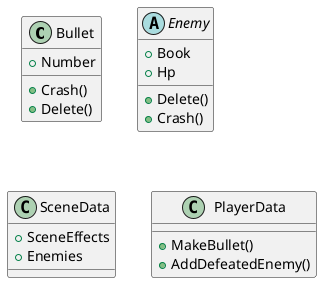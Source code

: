 @startuml Data

    class Bullet
    {
        + Number
        + Crash()
        + Delete()
    }

    abstract class Enemy
    {
        + Book
        + Hp
        + Delete()
        + Crash()
    }

    class SceneData
    {
        + SceneEffects
        + Enemies

    }

    class PlayerData
    {
        + MakeBullet()
        + AddDefeatedEnemy()
    }

@enduml